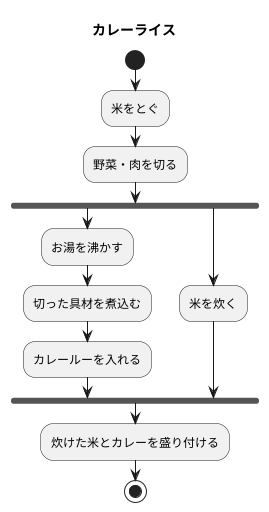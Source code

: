 @startuml カレーライス
title カレーライス
start
    :米をとぐ;
    :野菜・肉を切る;
fork 
    :お湯を沸かす; 
    :切った具材を煮込む;
    :カレールーを入れる;
fork again
    :米を炊く;
end fork
    :炊けた米とカレーを盛り付ける;
stop
@enduml
